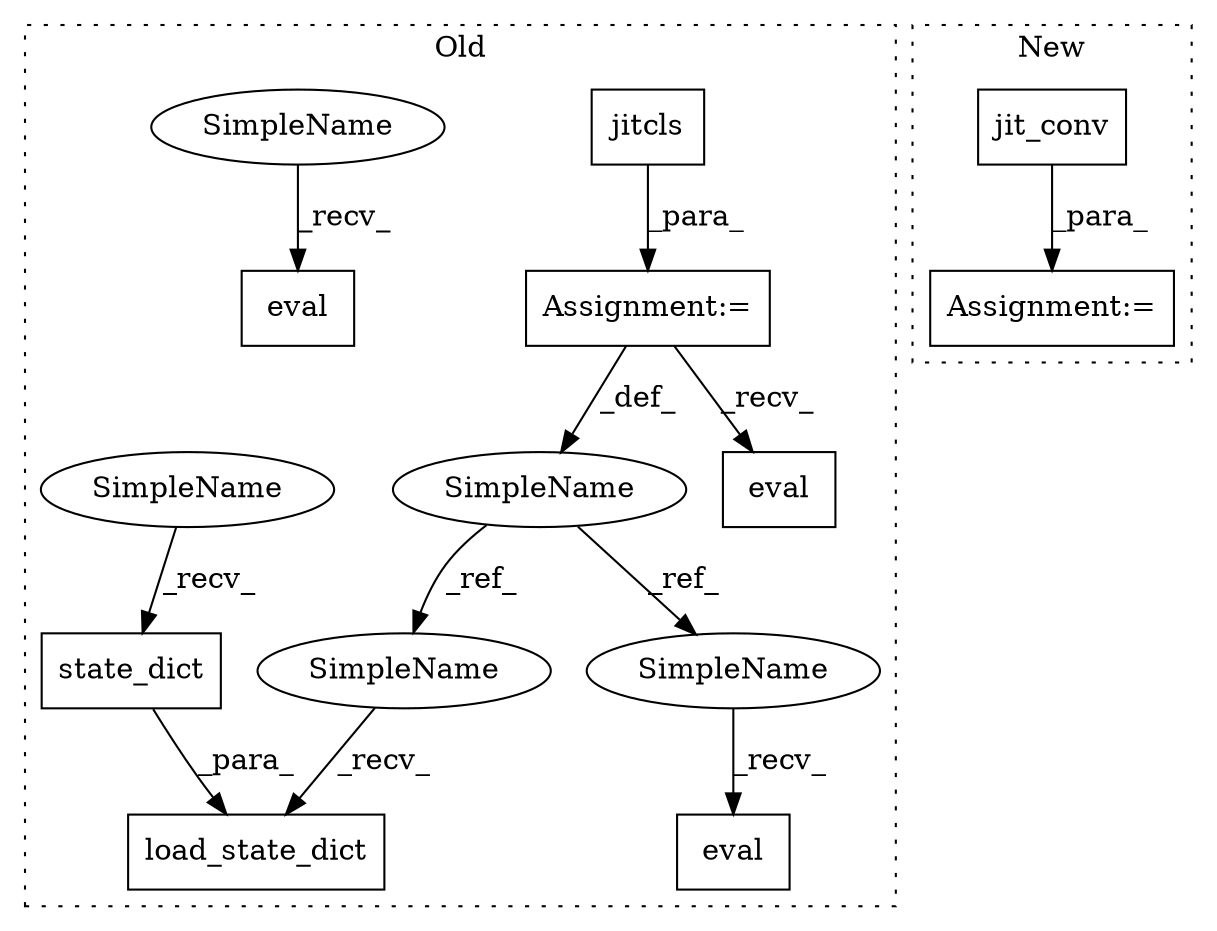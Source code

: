 digraph G {
subgraph cluster0 {
1 [label="eval" a="32" s="1692" l="6" shape="box"];
3 [label="SimpleName" a="42" s="1526" l="7" shape="ellipse"];
4 [label="load_state_dict" a="32" s="1585,1618" l="16,1" shape="box"];
5 [label="jitcls" a="32" s="1534,1570" l="7,1" shape="box"];
6 [label="eval" a="32" s="1715" l="6" shape="box"];
7 [label="state_dict" a="32" s="1606" l="12" shape="box"];
8 [label="Assignment:=" a="7" s="1533" l="1" shape="box"];
9 [label="eval" a="32" s="1672" l="6" shape="box"];
11 [label="SimpleName" a="42" s="1577" l="7" shape="ellipse"];
12 [label="SimpleName" a="42" s="1684" l="7" shape="ellipse"];
13 [label="SimpleName" a="42" s="1667" l="4" shape="ellipse"];
14 [label="SimpleName" a="42" s="1601" l="4" shape="ellipse"];
label = "Old";
style="dotted";
}
subgraph cluster1 {
2 [label="jit_conv" a="32" s="1380,1401" l="9,1" shape="box"];
10 [label="Assignment:=" a="7" s="1379" l="1" shape="box"];
label = "New";
style="dotted";
}
2 -> 10 [label="_para_"];
3 -> 12 [label="_ref_"];
3 -> 11 [label="_ref_"];
5 -> 8 [label="_para_"];
7 -> 4 [label="_para_"];
8 -> 3 [label="_def_"];
8 -> 6 [label="_recv_"];
11 -> 4 [label="_recv_"];
12 -> 1 [label="_recv_"];
13 -> 9 [label="_recv_"];
14 -> 7 [label="_recv_"];
}